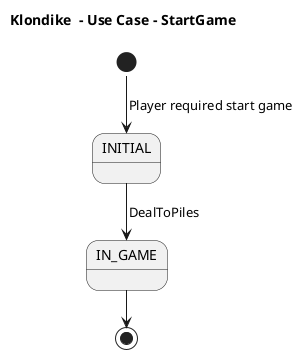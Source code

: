 @startuml UseCaseStartGame
!pragma layout smetana

title Klondike  - Use Case - StartGame
state INITIAL
state IN_GAME
[*] --> INITIAL:  Player required start game
INITIAL --> IN_GAME: DealToPiles
IN_GAME --> [*]
@enduml